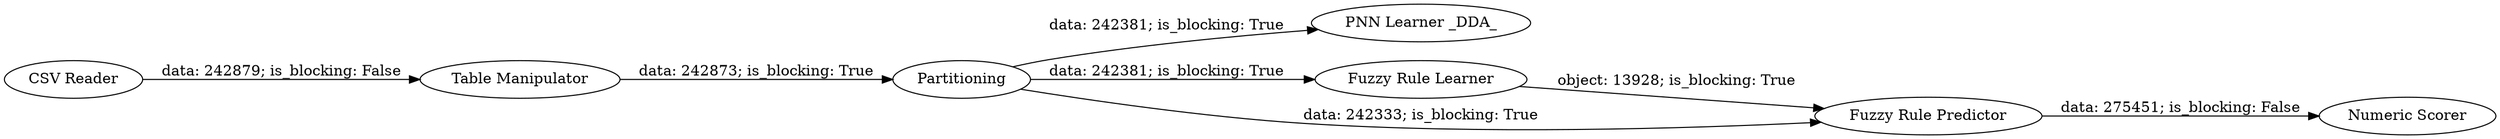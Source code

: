 digraph {
	"4355238280241571241_3" [label="Table Manipulator"]
	"4355238280241571241_2" [label="CSV Reader"]
	"4355238280241571241_310" [label="PNN Learner _DDA_"]
	"4355238280241571241_307" [label=Partitioning]
	"4355238280241571241_308" [label="Numeric Scorer"]
	"4355238280241571241_304" [label="Fuzzy Rule Learner"]
	"4355238280241571241_306" [label="Fuzzy Rule Predictor"]
	"4355238280241571241_306" -> "4355238280241571241_308" [label="data: 275451; is_blocking: False"]
	"4355238280241571241_2" -> "4355238280241571241_3" [label="data: 242879; is_blocking: False"]
	"4355238280241571241_307" -> "4355238280241571241_306" [label="data: 242333; is_blocking: True"]
	"4355238280241571241_307" -> "4355238280241571241_304" [label="data: 242381; is_blocking: True"]
	"4355238280241571241_3" -> "4355238280241571241_307" [label="data: 242873; is_blocking: True"]
	"4355238280241571241_304" -> "4355238280241571241_306" [label="object: 13928; is_blocking: True"]
	"4355238280241571241_307" -> "4355238280241571241_310" [label="data: 242381; is_blocking: True"]
	rankdir=LR
}
